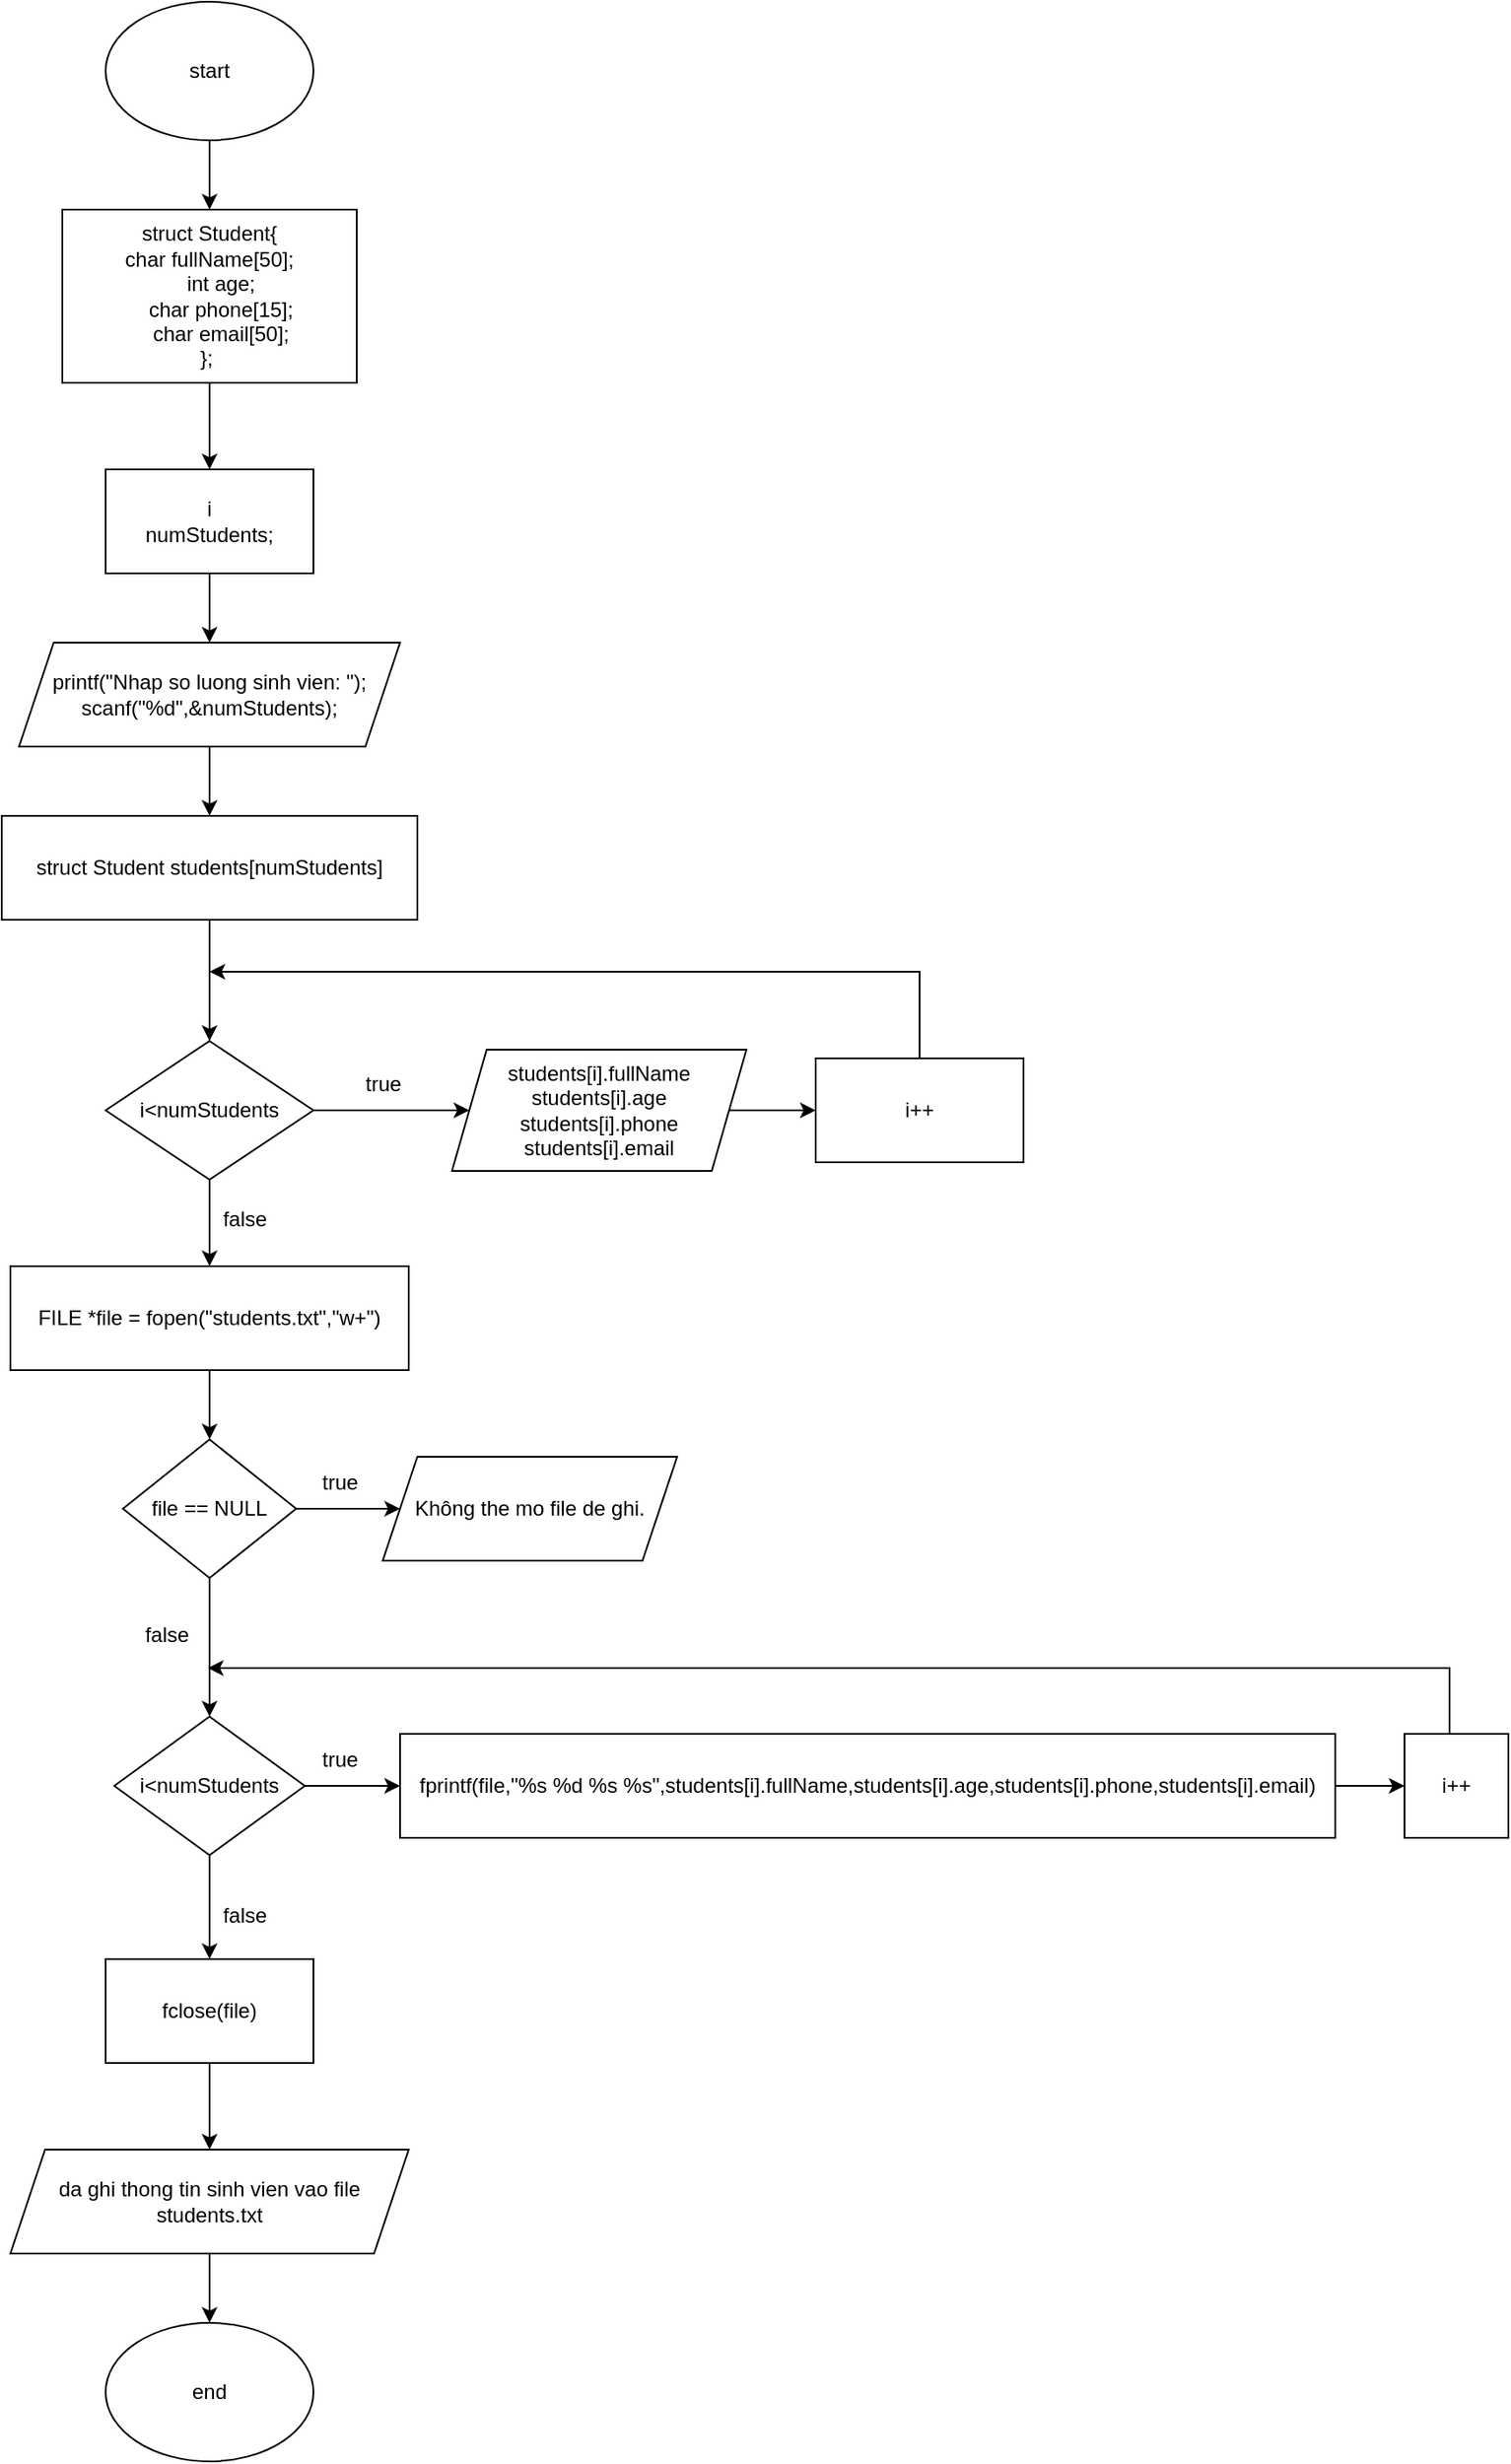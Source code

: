 <mxfile version="22.1.5" type="device">
  <diagram name="Page-1" id="dQq_sxYRf2Paqsmh5ATd">
    <mxGraphModel dx="1120" dy="478" grid="1" gridSize="10" guides="1" tooltips="1" connect="1" arrows="1" fold="1" page="1" pageScale="1" pageWidth="850" pageHeight="1100" math="0" shadow="0">
      <root>
        <mxCell id="0" />
        <mxCell id="1" parent="0" />
        <mxCell id="VEwzymZRehj3RaECK4DL-2" value="" style="edgeStyle=orthogonalEdgeStyle;rounded=0;orthogonalLoop=1;jettySize=auto;html=1;" edge="1" parent="1" source="i5XwxwAUIkd_oakhZbJK-1" target="VEwzymZRehj3RaECK4DL-1">
          <mxGeometry relative="1" as="geometry" />
        </mxCell>
        <mxCell id="i5XwxwAUIkd_oakhZbJK-1" value="start" style="ellipse;whiteSpace=wrap;html=1;" parent="1" vertex="1">
          <mxGeometry x="320" y="40" width="120" height="80" as="geometry" />
        </mxCell>
        <mxCell id="VEwzymZRehj3RaECK4DL-5" value="" style="edgeStyle=orthogonalEdgeStyle;rounded=0;orthogonalLoop=1;jettySize=auto;html=1;" edge="1" parent="1" source="VEwzymZRehj3RaECK4DL-1" target="VEwzymZRehj3RaECK4DL-4">
          <mxGeometry relative="1" as="geometry" />
        </mxCell>
        <mxCell id="VEwzymZRehj3RaECK4DL-1" value="&lt;div&gt;struct Student{&lt;/div&gt;&lt;div&gt;char fullName[50];&lt;span style=&quot;&quot;&gt;&lt;/span&gt;&lt;/div&gt;&lt;div&gt;&lt;span style=&quot;&quot;&gt;&lt;span style=&quot;&quot;&gt;&lt;span style=&quot;white-space: pre;&quot;&gt;&amp;nbsp;&amp;nbsp;&amp;nbsp;&amp;nbsp;&lt;/span&gt;&lt;/span&gt;int age;&lt;/span&gt;&lt;/div&gt;&lt;div&gt;&lt;span style=&quot;&quot;&gt;&lt;span style=&quot;&quot;&gt;&lt;span style=&quot;white-space: pre;&quot;&gt;&amp;nbsp;&amp;nbsp;&amp;nbsp;&amp;nbsp;&lt;/span&gt;&lt;/span&gt;char phone[15];&lt;/span&gt;&lt;/div&gt;&lt;div&gt;&lt;span style=&quot;&quot;&gt;&lt;span style=&quot;&quot;&gt;&lt;span style=&quot;white-space: pre;&quot;&gt;&amp;nbsp;&amp;nbsp;&amp;nbsp;&amp;nbsp;&lt;/span&gt;&lt;/span&gt;char email[50];&lt;/span&gt;&lt;/div&gt;&lt;div&gt;};&amp;nbsp;&lt;/div&gt;" style="rounded=0;whiteSpace=wrap;html=1;" vertex="1" parent="1">
          <mxGeometry x="295" y="160" width="170" height="100" as="geometry" />
        </mxCell>
        <mxCell id="VEwzymZRehj3RaECK4DL-8" value="" style="edgeStyle=orthogonalEdgeStyle;rounded=0;orthogonalLoop=1;jettySize=auto;html=1;" edge="1" parent="1" source="VEwzymZRehj3RaECK4DL-3" target="VEwzymZRehj3RaECK4DL-7">
          <mxGeometry relative="1" as="geometry" />
        </mxCell>
        <mxCell id="VEwzymZRehj3RaECK4DL-3" value="&lt;div&gt;printf(&quot;Nhap so luong sinh vien: &quot;);&lt;/div&gt;&lt;div&gt;scanf(&quot;%d&quot;,&amp;amp;numStudents);&lt;span style=&quot;&quot;&gt;&lt;/span&gt;&lt;/div&gt;" style="shape=parallelogram;perimeter=parallelogramPerimeter;whiteSpace=wrap;html=1;fixedSize=1;" vertex="1" parent="1">
          <mxGeometry x="270" y="410" width="220" height="60" as="geometry" />
        </mxCell>
        <mxCell id="VEwzymZRehj3RaECK4DL-6" value="" style="edgeStyle=orthogonalEdgeStyle;rounded=0;orthogonalLoop=1;jettySize=auto;html=1;" edge="1" parent="1" source="VEwzymZRehj3RaECK4DL-4" target="VEwzymZRehj3RaECK4DL-3">
          <mxGeometry relative="1" as="geometry" />
        </mxCell>
        <mxCell id="VEwzymZRehj3RaECK4DL-4" value="&lt;div&gt;i&lt;/div&gt;&lt;div&gt;numStudents;&lt;span style=&quot;&quot;&gt;&lt;/span&gt;&lt;/div&gt;" style="rounded=0;whiteSpace=wrap;html=1;" vertex="1" parent="1">
          <mxGeometry x="320" y="310" width="120" height="60" as="geometry" />
        </mxCell>
        <mxCell id="VEwzymZRehj3RaECK4DL-10" value="" style="edgeStyle=orthogonalEdgeStyle;rounded=0;orthogonalLoop=1;jettySize=auto;html=1;" edge="1" parent="1" source="VEwzymZRehj3RaECK4DL-7" target="VEwzymZRehj3RaECK4DL-9">
          <mxGeometry relative="1" as="geometry" />
        </mxCell>
        <mxCell id="VEwzymZRehj3RaECK4DL-7" value="struct Student students[numStudents]" style="rounded=0;whiteSpace=wrap;html=1;" vertex="1" parent="1">
          <mxGeometry x="260" y="510" width="240" height="60" as="geometry" />
        </mxCell>
        <mxCell id="VEwzymZRehj3RaECK4DL-12" value="" style="edgeStyle=orthogonalEdgeStyle;rounded=0;orthogonalLoop=1;jettySize=auto;html=1;" edge="1" parent="1" source="VEwzymZRehj3RaECK4DL-9" target="VEwzymZRehj3RaECK4DL-11">
          <mxGeometry relative="1" as="geometry" />
        </mxCell>
        <mxCell id="VEwzymZRehj3RaECK4DL-15" value="" style="edgeStyle=orthogonalEdgeStyle;rounded=0;orthogonalLoop=1;jettySize=auto;html=1;" edge="1" parent="1" source="VEwzymZRehj3RaECK4DL-9" target="VEwzymZRehj3RaECK4DL-14">
          <mxGeometry relative="1" as="geometry" />
        </mxCell>
        <mxCell id="VEwzymZRehj3RaECK4DL-9" value="i&amp;lt;numStudents" style="rhombus;whiteSpace=wrap;html=1;" vertex="1" parent="1">
          <mxGeometry x="320" y="640" width="120" height="80" as="geometry" />
        </mxCell>
        <mxCell id="VEwzymZRehj3RaECK4DL-17" value="" style="edgeStyle=orthogonalEdgeStyle;rounded=0;orthogonalLoop=1;jettySize=auto;html=1;" edge="1" parent="1" source="VEwzymZRehj3RaECK4DL-11" target="VEwzymZRehj3RaECK4DL-16">
          <mxGeometry relative="1" as="geometry" />
        </mxCell>
        <mxCell id="VEwzymZRehj3RaECK4DL-11" value="students[i].fullName&lt;br&gt;students[i].age&lt;br&gt;students[i].phone&lt;br&gt;students[i].email" style="shape=parallelogram;perimeter=parallelogramPerimeter;whiteSpace=wrap;html=1;fixedSize=1;" vertex="1" parent="1">
          <mxGeometry x="520" y="645" width="170" height="70" as="geometry" />
        </mxCell>
        <mxCell id="VEwzymZRehj3RaECK4DL-13" value="true" style="text;html=1;align=center;verticalAlign=middle;resizable=0;points=[];autosize=1;strokeColor=none;fillColor=none;" vertex="1" parent="1">
          <mxGeometry x="460" y="650" width="40" height="30" as="geometry" />
        </mxCell>
        <mxCell id="VEwzymZRehj3RaECK4DL-21" value="" style="edgeStyle=orthogonalEdgeStyle;rounded=0;orthogonalLoop=1;jettySize=auto;html=1;" edge="1" parent="1" source="VEwzymZRehj3RaECK4DL-14" target="VEwzymZRehj3RaECK4DL-20">
          <mxGeometry relative="1" as="geometry" />
        </mxCell>
        <mxCell id="VEwzymZRehj3RaECK4DL-14" value="FILE *file = fopen(&quot;students.txt&quot;,&quot;w+&quot;)" style="rounded=0;whiteSpace=wrap;html=1;" vertex="1" parent="1">
          <mxGeometry x="265" y="770" width="230" height="60" as="geometry" />
        </mxCell>
        <mxCell id="VEwzymZRehj3RaECK4DL-18" style="edgeStyle=orthogonalEdgeStyle;rounded=0;orthogonalLoop=1;jettySize=auto;html=1;" edge="1" parent="1" source="VEwzymZRehj3RaECK4DL-16">
          <mxGeometry relative="1" as="geometry">
            <mxPoint x="380" y="600" as="targetPoint" />
            <Array as="points">
              <mxPoint x="790" y="600" />
              <mxPoint x="790" y="600" />
            </Array>
          </mxGeometry>
        </mxCell>
        <mxCell id="VEwzymZRehj3RaECK4DL-16" value="i++" style="rounded=0;whiteSpace=wrap;html=1;" vertex="1" parent="1">
          <mxGeometry x="730" y="650" width="120" height="60" as="geometry" />
        </mxCell>
        <mxCell id="VEwzymZRehj3RaECK4DL-19" value="false" style="text;html=1;align=center;verticalAlign=middle;resizable=0;points=[];autosize=1;strokeColor=none;fillColor=none;" vertex="1" parent="1">
          <mxGeometry x="375" y="728" width="50" height="30" as="geometry" />
        </mxCell>
        <mxCell id="VEwzymZRehj3RaECK4DL-23" value="" style="edgeStyle=orthogonalEdgeStyle;rounded=0;orthogonalLoop=1;jettySize=auto;html=1;" edge="1" parent="1" source="VEwzymZRehj3RaECK4DL-20" target="VEwzymZRehj3RaECK4DL-22">
          <mxGeometry relative="1" as="geometry" />
        </mxCell>
        <mxCell id="VEwzymZRehj3RaECK4DL-25" value="" style="edgeStyle=orthogonalEdgeStyle;rounded=0;orthogonalLoop=1;jettySize=auto;html=1;" edge="1" parent="1" source="VEwzymZRehj3RaECK4DL-20" target="VEwzymZRehj3RaECK4DL-24">
          <mxGeometry relative="1" as="geometry" />
        </mxCell>
        <mxCell id="VEwzymZRehj3RaECK4DL-20" value="file == NULL" style="rhombus;whiteSpace=wrap;html=1;" vertex="1" parent="1">
          <mxGeometry x="330" y="870" width="100" height="80" as="geometry" />
        </mxCell>
        <mxCell id="VEwzymZRehj3RaECK4DL-22" value="Không the mo file de ghi." style="shape=parallelogram;perimeter=parallelogramPerimeter;whiteSpace=wrap;html=1;fixedSize=1;" vertex="1" parent="1">
          <mxGeometry x="480" y="880" width="170" height="60" as="geometry" />
        </mxCell>
        <mxCell id="VEwzymZRehj3RaECK4DL-28" value="" style="edgeStyle=orthogonalEdgeStyle;rounded=0;orthogonalLoop=1;jettySize=auto;html=1;" edge="1" parent="1" source="VEwzymZRehj3RaECK4DL-24" target="VEwzymZRehj3RaECK4DL-27">
          <mxGeometry relative="1" as="geometry" />
        </mxCell>
        <mxCell id="VEwzymZRehj3RaECK4DL-36" value="" style="edgeStyle=orthogonalEdgeStyle;rounded=0;orthogonalLoop=1;jettySize=auto;html=1;" edge="1" parent="1" source="VEwzymZRehj3RaECK4DL-24" target="VEwzymZRehj3RaECK4DL-35">
          <mxGeometry relative="1" as="geometry" />
        </mxCell>
        <mxCell id="VEwzymZRehj3RaECK4DL-24" value="i&amp;lt;numStudents" style="rhombus;whiteSpace=wrap;html=1;" vertex="1" parent="1">
          <mxGeometry x="325" y="1030" width="110" height="80" as="geometry" />
        </mxCell>
        <mxCell id="VEwzymZRehj3RaECK4DL-33" value="" style="edgeStyle=orthogonalEdgeStyle;rounded=0;orthogonalLoop=1;jettySize=auto;html=1;" edge="1" parent="1" source="VEwzymZRehj3RaECK4DL-27" target="VEwzymZRehj3RaECK4DL-32">
          <mxGeometry relative="1" as="geometry" />
        </mxCell>
        <mxCell id="VEwzymZRehj3RaECK4DL-27" value="fprintf(file,&quot;%s %d %s %s&quot;,students[i].fullName,students[i].age,students[i].phone,students[i].email)" style="rounded=0;whiteSpace=wrap;html=1;" vertex="1" parent="1">
          <mxGeometry x="490" y="1040" width="540" height="60" as="geometry" />
        </mxCell>
        <mxCell id="VEwzymZRehj3RaECK4DL-29" value="true" style="text;html=1;align=center;verticalAlign=middle;resizable=0;points=[];autosize=1;strokeColor=none;fillColor=none;" vertex="1" parent="1">
          <mxGeometry x="435" y="880" width="40" height="30" as="geometry" />
        </mxCell>
        <mxCell id="VEwzymZRehj3RaECK4DL-30" value="false" style="text;html=1;align=center;verticalAlign=middle;resizable=0;points=[];autosize=1;strokeColor=none;fillColor=none;" vertex="1" parent="1">
          <mxGeometry x="330" y="968" width="50" height="30" as="geometry" />
        </mxCell>
        <mxCell id="VEwzymZRehj3RaECK4DL-31" value="true" style="text;html=1;align=center;verticalAlign=middle;resizable=0;points=[];autosize=1;strokeColor=none;fillColor=none;" vertex="1" parent="1">
          <mxGeometry x="435" y="1040" width="40" height="30" as="geometry" />
        </mxCell>
        <mxCell id="VEwzymZRehj3RaECK4DL-34" style="edgeStyle=orthogonalEdgeStyle;rounded=0;orthogonalLoop=1;jettySize=auto;html=1;entryX=1.06;entryY=1.133;entryDx=0;entryDy=0;entryPerimeter=0;" edge="1" parent="1">
          <mxGeometry relative="1" as="geometry">
            <mxPoint x="379" y="1001.99" as="targetPoint" />
            <mxPoint x="1096" y="1040" as="sourcePoint" />
            <Array as="points">
              <mxPoint x="1096" y="1002" />
            </Array>
          </mxGeometry>
        </mxCell>
        <mxCell id="VEwzymZRehj3RaECK4DL-32" value="i++" style="rounded=0;whiteSpace=wrap;html=1;" vertex="1" parent="1">
          <mxGeometry x="1070" y="1040" width="60" height="60" as="geometry" />
        </mxCell>
        <mxCell id="VEwzymZRehj3RaECK4DL-39" value="" style="edgeStyle=orthogonalEdgeStyle;rounded=0;orthogonalLoop=1;jettySize=auto;html=1;" edge="1" parent="1" source="VEwzymZRehj3RaECK4DL-35" target="VEwzymZRehj3RaECK4DL-38">
          <mxGeometry relative="1" as="geometry" />
        </mxCell>
        <mxCell id="VEwzymZRehj3RaECK4DL-35" value="fclose(file)" style="rounded=0;whiteSpace=wrap;html=1;" vertex="1" parent="1">
          <mxGeometry x="320" y="1170" width="120" height="60" as="geometry" />
        </mxCell>
        <mxCell id="VEwzymZRehj3RaECK4DL-37" value="false" style="text;html=1;align=center;verticalAlign=middle;resizable=0;points=[];autosize=1;strokeColor=none;fillColor=none;" vertex="1" parent="1">
          <mxGeometry x="375" y="1130" width="50" height="30" as="geometry" />
        </mxCell>
        <mxCell id="VEwzymZRehj3RaECK4DL-41" value="" style="edgeStyle=orthogonalEdgeStyle;rounded=0;orthogonalLoop=1;jettySize=auto;html=1;" edge="1" parent="1" source="VEwzymZRehj3RaECK4DL-38" target="VEwzymZRehj3RaECK4DL-40">
          <mxGeometry relative="1" as="geometry" />
        </mxCell>
        <mxCell id="VEwzymZRehj3RaECK4DL-38" value="da ghi thong tin sinh vien vao file students.txt" style="shape=parallelogram;perimeter=parallelogramPerimeter;whiteSpace=wrap;html=1;fixedSize=1;" vertex="1" parent="1">
          <mxGeometry x="265" y="1280" width="230" height="60" as="geometry" />
        </mxCell>
        <mxCell id="VEwzymZRehj3RaECK4DL-40" value="end" style="ellipse;whiteSpace=wrap;html=1;" vertex="1" parent="1">
          <mxGeometry x="320" y="1380" width="120" height="80" as="geometry" />
        </mxCell>
      </root>
    </mxGraphModel>
  </diagram>
</mxfile>
